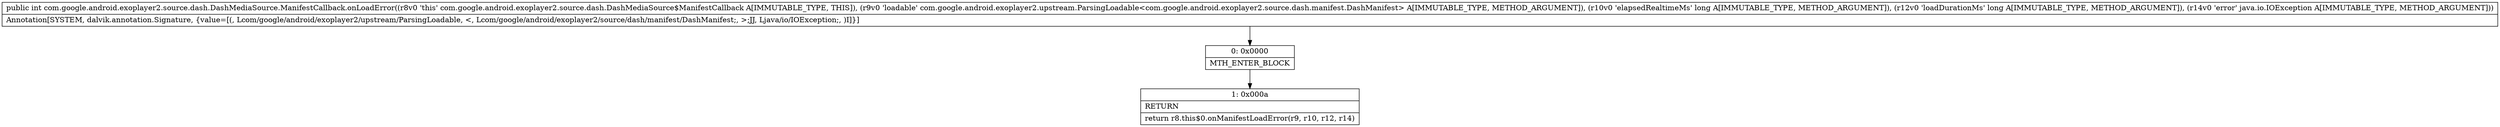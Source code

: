 digraph "CFG forcom.google.android.exoplayer2.source.dash.DashMediaSource.ManifestCallback.onLoadError(Lcom\/google\/android\/exoplayer2\/upstream\/ParsingLoadable;JJLjava\/io\/IOException;)I" {
Node_0 [shape=record,label="{0\:\ 0x0000|MTH_ENTER_BLOCK\l}"];
Node_1 [shape=record,label="{1\:\ 0x000a|RETURN\l|return r8.this$0.onManifestLoadError(r9, r10, r12, r14)\l}"];
MethodNode[shape=record,label="{public int com.google.android.exoplayer2.source.dash.DashMediaSource.ManifestCallback.onLoadError((r8v0 'this' com.google.android.exoplayer2.source.dash.DashMediaSource$ManifestCallback A[IMMUTABLE_TYPE, THIS]), (r9v0 'loadable' com.google.android.exoplayer2.upstream.ParsingLoadable\<com.google.android.exoplayer2.source.dash.manifest.DashManifest\> A[IMMUTABLE_TYPE, METHOD_ARGUMENT]), (r10v0 'elapsedRealtimeMs' long A[IMMUTABLE_TYPE, METHOD_ARGUMENT]), (r12v0 'loadDurationMs' long A[IMMUTABLE_TYPE, METHOD_ARGUMENT]), (r14v0 'error' java.io.IOException A[IMMUTABLE_TYPE, METHOD_ARGUMENT]))  | Annotation[SYSTEM, dalvik.annotation.Signature, \{value=[(, Lcom\/google\/android\/exoplayer2\/upstream\/ParsingLoadable, \<, Lcom\/google\/android\/exoplayer2\/source\/dash\/manifest\/DashManifest;, \>;JJ, Ljava\/io\/IOException;, )I]\}]\l}"];
MethodNode -> Node_0;
Node_0 -> Node_1;
}

